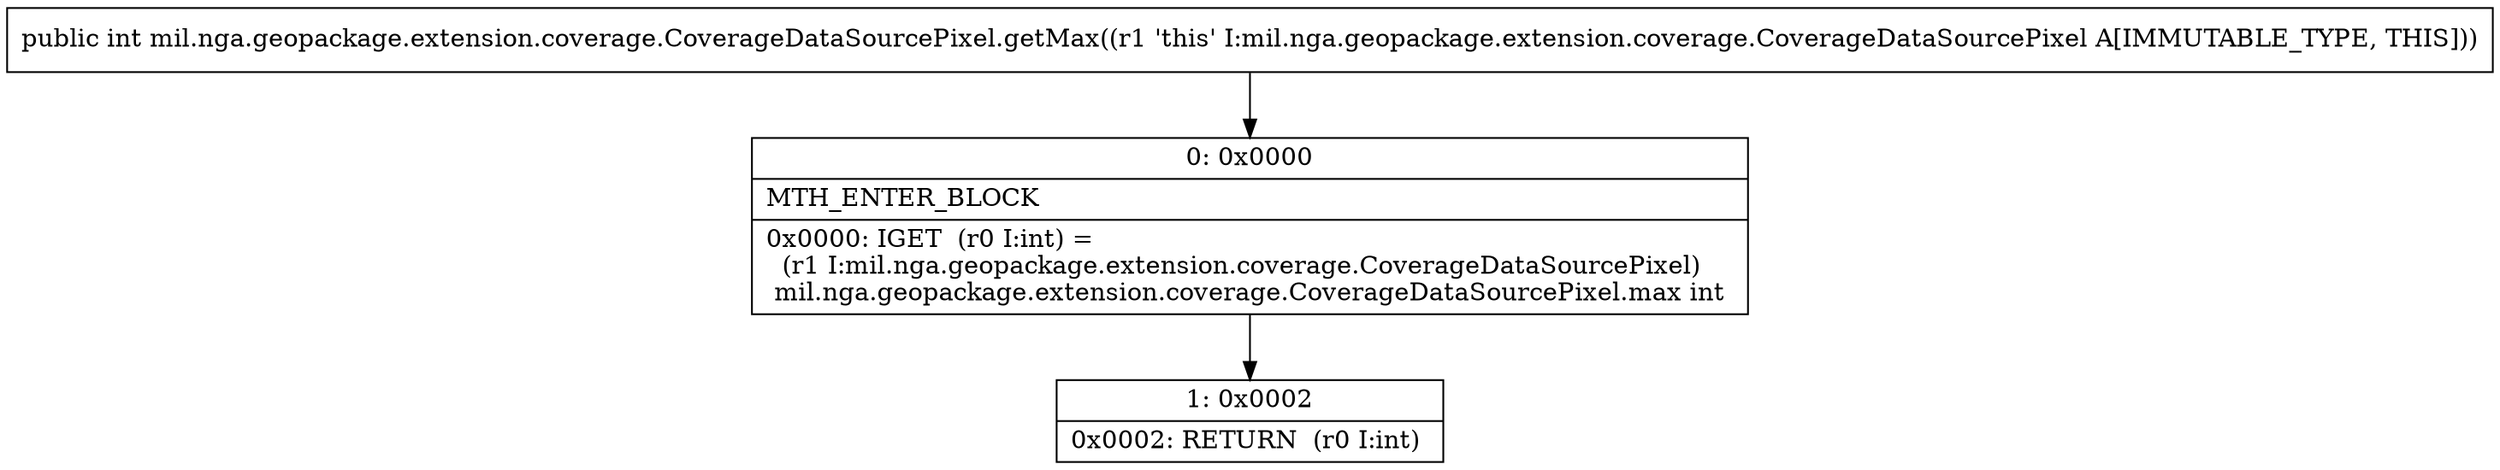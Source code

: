 digraph "CFG formil.nga.geopackage.extension.coverage.CoverageDataSourcePixel.getMax()I" {
Node_0 [shape=record,label="{0\:\ 0x0000|MTH_ENTER_BLOCK\l|0x0000: IGET  (r0 I:int) = \l  (r1 I:mil.nga.geopackage.extension.coverage.CoverageDataSourcePixel)\l mil.nga.geopackage.extension.coverage.CoverageDataSourcePixel.max int \l}"];
Node_1 [shape=record,label="{1\:\ 0x0002|0x0002: RETURN  (r0 I:int) \l}"];
MethodNode[shape=record,label="{public int mil.nga.geopackage.extension.coverage.CoverageDataSourcePixel.getMax((r1 'this' I:mil.nga.geopackage.extension.coverage.CoverageDataSourcePixel A[IMMUTABLE_TYPE, THIS])) }"];
MethodNode -> Node_0;
Node_0 -> Node_1;
}

